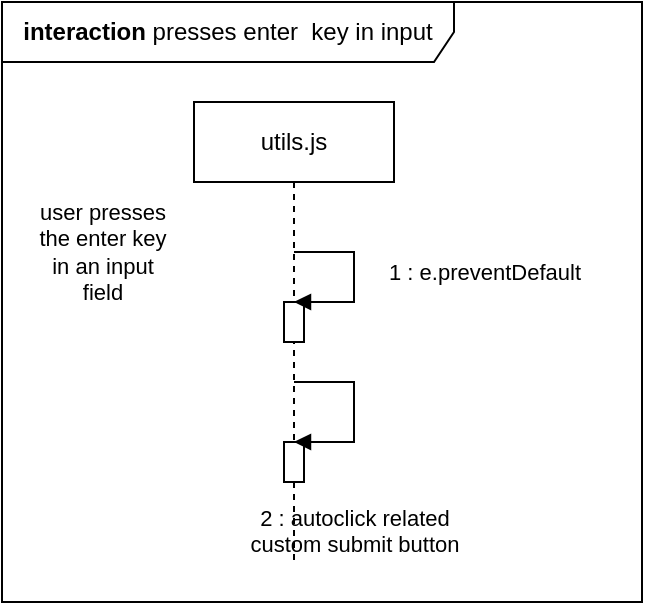 <mxfile version="20.2.7" type="device"><diagram id="UR-mK1FMt6vc2wiGMgYT" name="Pagina-1"><mxGraphModel dx="868" dy="459" grid="1" gridSize="10" guides="1" tooltips="1" connect="1" arrows="1" fold="1" page="1" pageScale="1" pageWidth="827" pageHeight="1169" math="0" shadow="0"><root><mxCell id="0"/><mxCell id="1" parent="0"/><mxCell id="EZF1Zy2GZjI0Yq22dLEW-1" value="&lt;b&gt;interaction&lt;/b&gt; presses enter&amp;nbsp; key in input" style="shape=umlFrame;whiteSpace=wrap;html=1;width=226;height=30;" vertex="1" parent="1"><mxGeometry x="124" y="100" width="320" height="300" as="geometry"/></mxCell><mxCell id="EZF1Zy2GZjI0Yq22dLEW-2" value="utils.js" style="shape=umlLifeline;perimeter=lifelinePerimeter;whiteSpace=wrap;html=1;container=1;collapsible=0;recursiveResize=0;outlineConnect=0;" vertex="1" parent="1"><mxGeometry x="220" y="150" width="100" height="230" as="geometry"/></mxCell><mxCell id="EZF1Zy2GZjI0Yq22dLEW-9" value="" style="html=1;points=[];perimeter=orthogonalPerimeter;" vertex="1" parent="EZF1Zy2GZjI0Yq22dLEW-2"><mxGeometry x="45" y="100" width="10" height="20" as="geometry"/></mxCell><mxCell id="EZF1Zy2GZjI0Yq22dLEW-10" value="" style="html=1;points=[];perimeter=orthogonalPerimeter;" vertex="1" parent="EZF1Zy2GZjI0Yq22dLEW-2"><mxGeometry x="45" y="170" width="10" height="20" as="geometry"/></mxCell><mxCell id="EZF1Zy2GZjI0Yq22dLEW-3" value="user presses&lt;br style=&quot;font-size: 11px;&quot;&gt;the enter key&lt;br style=&quot;font-size: 11px;&quot;&gt;in an input &lt;br style=&quot;font-size: 11px;&quot;&gt;field" style="text;html=1;align=center;verticalAlign=middle;resizable=0;points=[];autosize=1;strokeColor=none;fillColor=none;fontSize=11;" vertex="1" parent="1"><mxGeometry x="129" y="190" width="90" height="70" as="geometry"/></mxCell><mxCell id="EZF1Zy2GZjI0Yq22dLEW-5" value="1 : e.preventDefault" style="text;html=1;align=center;verticalAlign=middle;resizable=0;points=[];autosize=1;strokeColor=none;fillColor=none;fontSize=11;" vertex="1" parent="1"><mxGeometry x="305" y="220" width="120" height="30" as="geometry"/></mxCell><mxCell id="EZF1Zy2GZjI0Yq22dLEW-8" value="2 : autoclick related&lt;br&gt; custom submit button" style="html=1;verticalAlign=bottom;labelBackgroundColor=none;endArrow=block;endFill=1;rounded=0;" edge="1" parent="1" target="EZF1Zy2GZjI0Yq22dLEW-2"><mxGeometry x="0.326" y="-60" width="160" relative="1" as="geometry"><mxPoint x="270" y="290" as="sourcePoint"/><mxPoint x="270" y="310" as="targetPoint"/><Array as="points"><mxPoint x="300" y="290"/><mxPoint x="300" y="320"/></Array><mxPoint x="60" y="60" as="offset"/></mxGeometry></mxCell><mxCell id="EZF1Zy2GZjI0Yq22dLEW-4" value="" style="html=1;verticalAlign=bottom;labelBackgroundColor=none;endArrow=block;endFill=1;rounded=0;" edge="1" parent="1" target="EZF1Zy2GZjI0Yq22dLEW-2"><mxGeometry width="160" relative="1" as="geometry"><mxPoint x="270" y="225" as="sourcePoint"/><mxPoint x="430" y="224.5" as="targetPoint"/><Array as="points"><mxPoint x="300" y="225"/><mxPoint x="300" y="250"/></Array></mxGeometry></mxCell></root></mxGraphModel></diagram></mxfile>